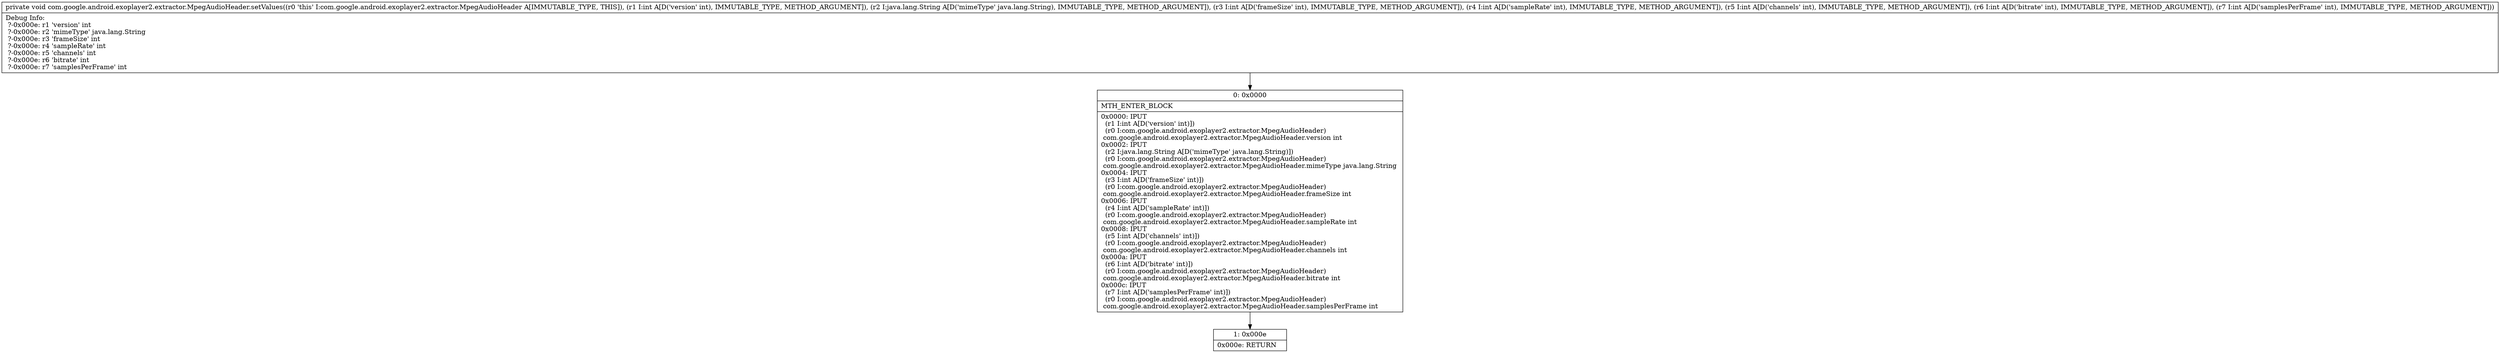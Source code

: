 digraph "CFG forcom.google.android.exoplayer2.extractor.MpegAudioHeader.setValues(ILjava\/lang\/String;IIIII)V" {
Node_0 [shape=record,label="{0\:\ 0x0000|MTH_ENTER_BLOCK\l|0x0000: IPUT  \l  (r1 I:int A[D('version' int)])\l  (r0 I:com.google.android.exoplayer2.extractor.MpegAudioHeader)\l com.google.android.exoplayer2.extractor.MpegAudioHeader.version int \l0x0002: IPUT  \l  (r2 I:java.lang.String A[D('mimeType' java.lang.String)])\l  (r0 I:com.google.android.exoplayer2.extractor.MpegAudioHeader)\l com.google.android.exoplayer2.extractor.MpegAudioHeader.mimeType java.lang.String \l0x0004: IPUT  \l  (r3 I:int A[D('frameSize' int)])\l  (r0 I:com.google.android.exoplayer2.extractor.MpegAudioHeader)\l com.google.android.exoplayer2.extractor.MpegAudioHeader.frameSize int \l0x0006: IPUT  \l  (r4 I:int A[D('sampleRate' int)])\l  (r0 I:com.google.android.exoplayer2.extractor.MpegAudioHeader)\l com.google.android.exoplayer2.extractor.MpegAudioHeader.sampleRate int \l0x0008: IPUT  \l  (r5 I:int A[D('channels' int)])\l  (r0 I:com.google.android.exoplayer2.extractor.MpegAudioHeader)\l com.google.android.exoplayer2.extractor.MpegAudioHeader.channels int \l0x000a: IPUT  \l  (r6 I:int A[D('bitrate' int)])\l  (r0 I:com.google.android.exoplayer2.extractor.MpegAudioHeader)\l com.google.android.exoplayer2.extractor.MpegAudioHeader.bitrate int \l0x000c: IPUT  \l  (r7 I:int A[D('samplesPerFrame' int)])\l  (r0 I:com.google.android.exoplayer2.extractor.MpegAudioHeader)\l com.google.android.exoplayer2.extractor.MpegAudioHeader.samplesPerFrame int \l}"];
Node_1 [shape=record,label="{1\:\ 0x000e|0x000e: RETURN   \l}"];
MethodNode[shape=record,label="{private void com.google.android.exoplayer2.extractor.MpegAudioHeader.setValues((r0 'this' I:com.google.android.exoplayer2.extractor.MpegAudioHeader A[IMMUTABLE_TYPE, THIS]), (r1 I:int A[D('version' int), IMMUTABLE_TYPE, METHOD_ARGUMENT]), (r2 I:java.lang.String A[D('mimeType' java.lang.String), IMMUTABLE_TYPE, METHOD_ARGUMENT]), (r3 I:int A[D('frameSize' int), IMMUTABLE_TYPE, METHOD_ARGUMENT]), (r4 I:int A[D('sampleRate' int), IMMUTABLE_TYPE, METHOD_ARGUMENT]), (r5 I:int A[D('channels' int), IMMUTABLE_TYPE, METHOD_ARGUMENT]), (r6 I:int A[D('bitrate' int), IMMUTABLE_TYPE, METHOD_ARGUMENT]), (r7 I:int A[D('samplesPerFrame' int), IMMUTABLE_TYPE, METHOD_ARGUMENT]))  | Debug Info:\l  ?\-0x000e: r1 'version' int\l  ?\-0x000e: r2 'mimeType' java.lang.String\l  ?\-0x000e: r3 'frameSize' int\l  ?\-0x000e: r4 'sampleRate' int\l  ?\-0x000e: r5 'channels' int\l  ?\-0x000e: r6 'bitrate' int\l  ?\-0x000e: r7 'samplesPerFrame' int\l}"];
MethodNode -> Node_0;
Node_0 -> Node_1;
}

